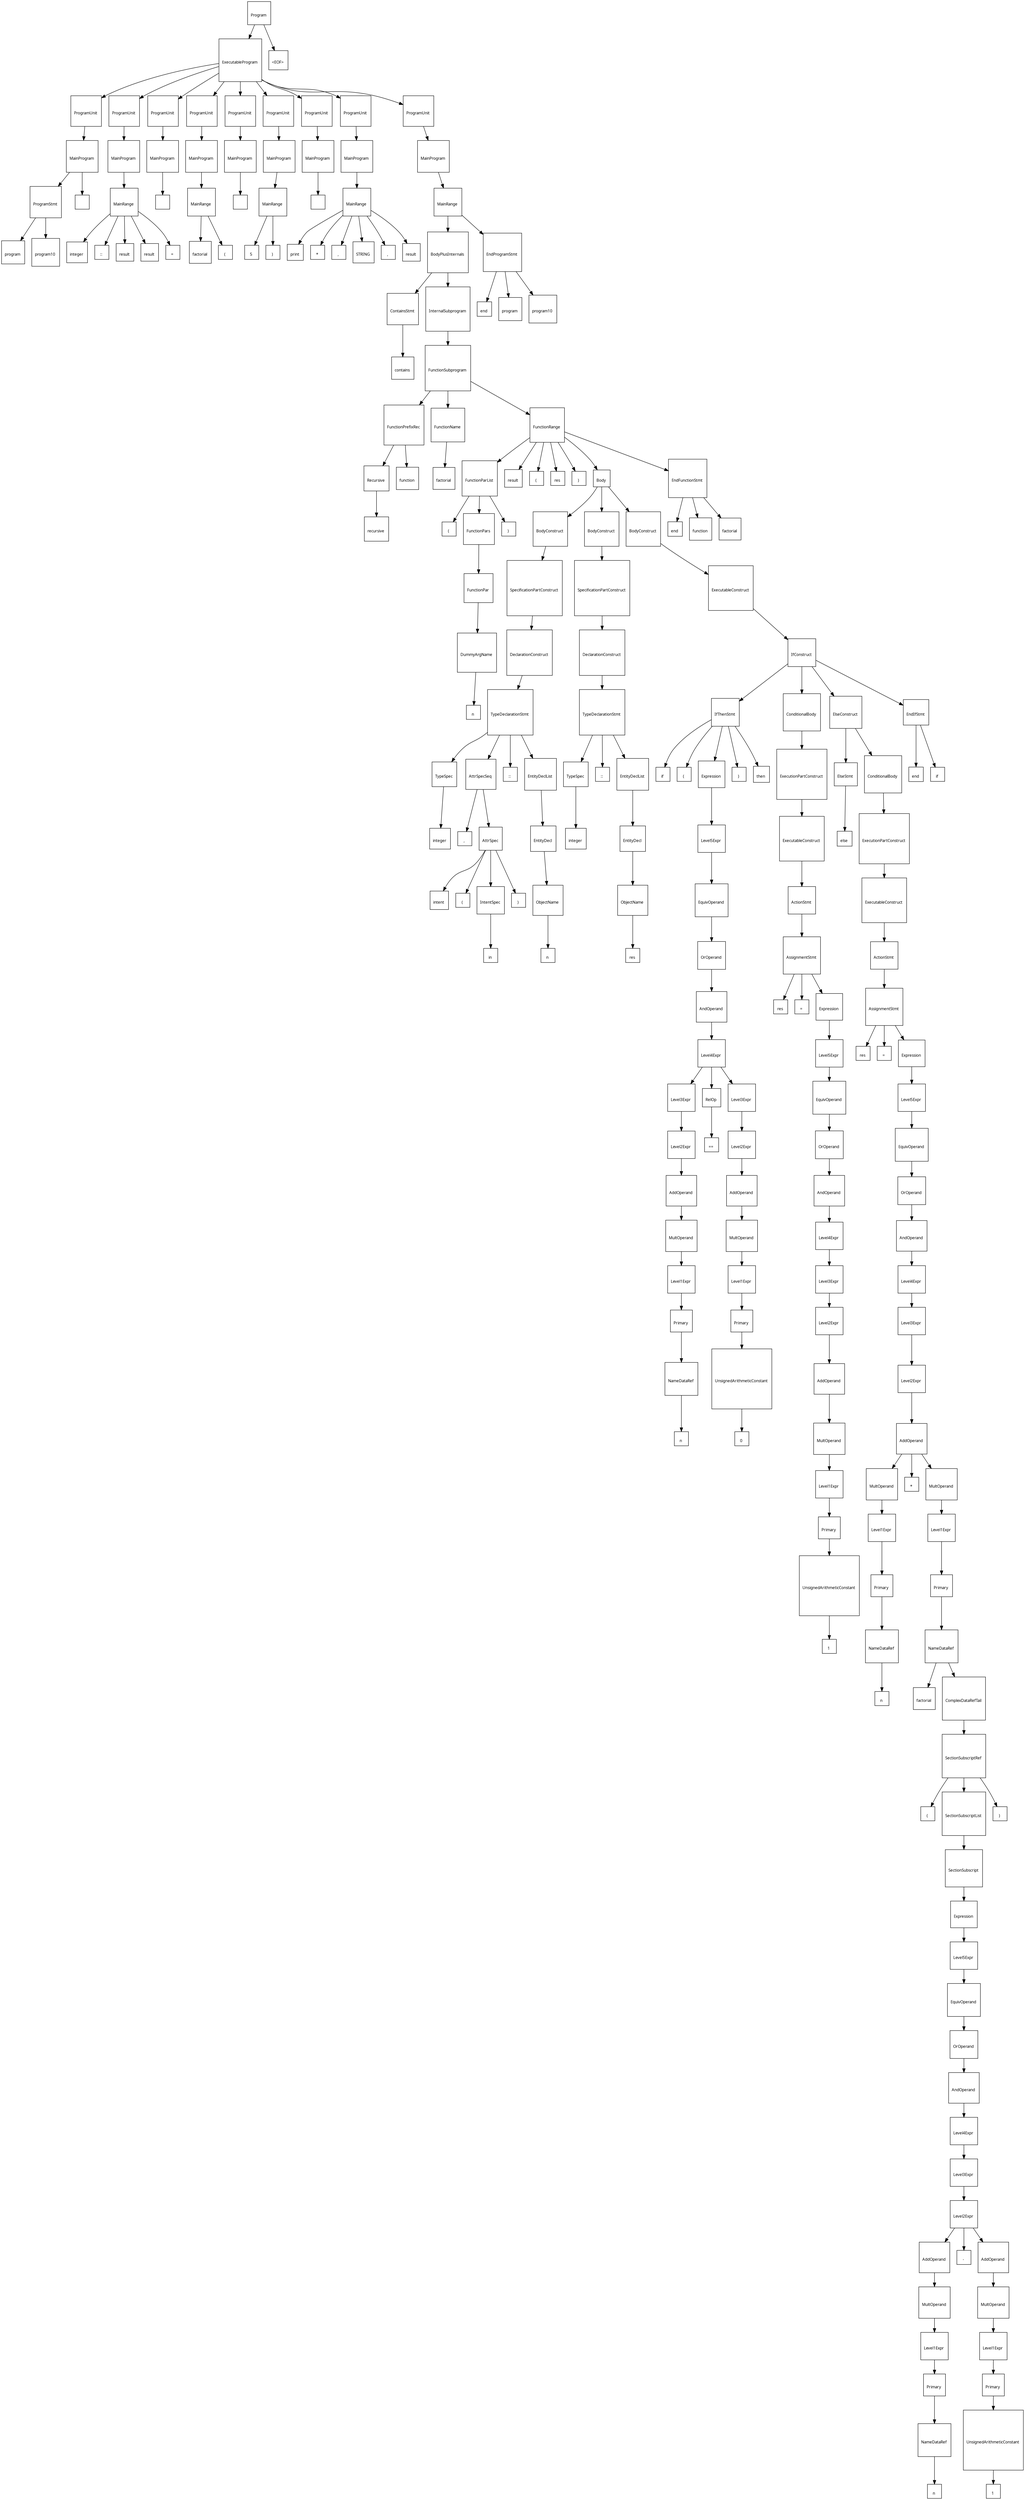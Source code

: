 digraph G {
  charset="UTF-8"
  node [shape=square, fontname="Arial Unicode MS"];
  "4977c050-2e62-4818-90fb-025462759dd1" [label="\lProgram \n", fontsize=10];
  "4977c050-2e62-4818-90fb-025462759dd1" -> "127c15f2-10d9-47ad-ba35-0eb2f5158d21";
  "127c15f2-10d9-47ad-ba35-0eb2f5158d21" [label="\lExecutableProgram \n", fontsize=10];
  "127c15f2-10d9-47ad-ba35-0eb2f5158d21" -> "100a7376-29cb-487a-86b0-48bcb0e5284f";
  "100a7376-29cb-487a-86b0-48bcb0e5284f" [label="\lProgramUnit \n", fontsize=10];
  "100a7376-29cb-487a-86b0-48bcb0e5284f" -> "6cf48760-d2cb-4aad-af08-3d34d6982820";
  "6cf48760-d2cb-4aad-af08-3d34d6982820" [label="\lMainProgram \n", fontsize=10];
  "6cf48760-d2cb-4aad-af08-3d34d6982820" -> "81e94ad1-a077-4cf3-80b3-578b47c4c7ac";
  "81e94ad1-a077-4cf3-80b3-578b47c4c7ac" [label="\lProgramStmt \n", fontsize=10];
  "81e94ad1-a077-4cf3-80b3-578b47c4c7ac" -> "a1be7ac5-5d0d-4725-8769-388127700b4a";
  "a1be7ac5-5d0d-4725-8769-388127700b4a" [label="\lprogram \n", fontsize=10];
  "81e94ad1-a077-4cf3-80b3-578b47c4c7ac" -> "c2b414b2-8805-4ad4-b48c-3b7a625a1361";
  "c2b414b2-8805-4ad4-b48c-3b7a625a1361" [label="\lprogram10 \n", fontsize=10];
  "6cf48760-d2cb-4aad-af08-3d34d6982820" -> "425c5b9e-8d77-4275-9d04-c5c70e40edc2";
  "425c5b9e-8d77-4275-9d04-c5c70e40edc2" [label="\l \n", fontsize=10];
  "127c15f2-10d9-47ad-ba35-0eb2f5158d21" -> "7a0f8ed0-6886-4a52-9360-5e81392a47d4";
  "7a0f8ed0-6886-4a52-9360-5e81392a47d4" [label="\lProgramUnit \n", fontsize=10];
  "7a0f8ed0-6886-4a52-9360-5e81392a47d4" -> "2cb606e7-c841-4728-a2b5-6ca6970c06ca";
  "2cb606e7-c841-4728-a2b5-6ca6970c06ca" [label="\lMainProgram \n", fontsize=10];
  "2cb606e7-c841-4728-a2b5-6ca6970c06ca" -> "3f4e4302-efc9-4192-baa9-ebbc416ce30b";
  "3f4e4302-efc9-4192-baa9-ebbc416ce30b" [label="\lMainRange \n", fontsize=10];
  "3f4e4302-efc9-4192-baa9-ebbc416ce30b" -> "b697135b-3d15-4457-943a-16e74b84f466";
  "b697135b-3d15-4457-943a-16e74b84f466" [label="\linteger \n", fontsize=10];
  "3f4e4302-efc9-4192-baa9-ebbc416ce30b" -> "0b94039e-2256-46c2-9195-4426fca536c1";
  "0b94039e-2256-46c2-9195-4426fca536c1" [label="\l:: \n", fontsize=10];
  "3f4e4302-efc9-4192-baa9-ebbc416ce30b" -> "4a0d9d59-d13a-4104-a0bd-0b01b15606d9";
  "4a0d9d59-d13a-4104-a0bd-0b01b15606d9" [label="\lresult \n", fontsize=10];
  "3f4e4302-efc9-4192-baa9-ebbc416ce30b" -> "5c02285a-bf3c-45ef-91a9-4641ad3130d2";
  "5c02285a-bf3c-45ef-91a9-4641ad3130d2" [label="\lresult \n", fontsize=10];
  "3f4e4302-efc9-4192-baa9-ebbc416ce30b" -> "becf924f-8d36-459e-95c2-9d6dff044fd7";
  "becf924f-8d36-459e-95c2-9d6dff044fd7" [label="\l= \n", fontsize=10];
  "127c15f2-10d9-47ad-ba35-0eb2f5158d21" -> "a8797cf8-c106-4502-be5f-4139b9c176f6";
  "a8797cf8-c106-4502-be5f-4139b9c176f6" [label="\lProgramUnit \n", fontsize=10];
  "a8797cf8-c106-4502-be5f-4139b9c176f6" -> "af13f2eb-4bcb-48a1-9ca0-d0d4cfe24bda";
  "af13f2eb-4bcb-48a1-9ca0-d0d4cfe24bda" [label="\lMainProgram \n", fontsize=10];
  "af13f2eb-4bcb-48a1-9ca0-d0d4cfe24bda" -> "d4017d42-bf65-4e45-aca3-a47f0875866c";
  "d4017d42-bf65-4e45-aca3-a47f0875866c" [label="\l \n", fontsize=10];
  "127c15f2-10d9-47ad-ba35-0eb2f5158d21" -> "1e414969-b5dc-4388-8e7e-47cddb4e3269";
  "1e414969-b5dc-4388-8e7e-47cddb4e3269" [label="\lProgramUnit \n", fontsize=10];
  "1e414969-b5dc-4388-8e7e-47cddb4e3269" -> "f1765839-9e66-4331-a4c0-ea4ab9e94952";
  "f1765839-9e66-4331-a4c0-ea4ab9e94952" [label="\lMainProgram \n", fontsize=10];
  "f1765839-9e66-4331-a4c0-ea4ab9e94952" -> "22dac8f5-6306-441b-a26c-7b6ac3ac2811";
  "22dac8f5-6306-441b-a26c-7b6ac3ac2811" [label="\lMainRange \n", fontsize=10];
  "22dac8f5-6306-441b-a26c-7b6ac3ac2811" -> "3b8b4e70-390e-425b-af8e-dd3b1d2a26e1";
  "3b8b4e70-390e-425b-af8e-dd3b1d2a26e1" [label="\lfactorial \n", fontsize=10];
  "22dac8f5-6306-441b-a26c-7b6ac3ac2811" -> "87589151-b706-4799-ac6b-f3fcf9c729b4";
  "87589151-b706-4799-ac6b-f3fcf9c729b4" [label="\l( \n", fontsize=10];
  "127c15f2-10d9-47ad-ba35-0eb2f5158d21" -> "1a361654-6a42-4378-9040-e0bef86c451a";
  "1a361654-6a42-4378-9040-e0bef86c451a" [label="\lProgramUnit \n", fontsize=10];
  "1a361654-6a42-4378-9040-e0bef86c451a" -> "60ec3628-cefa-40f5-a989-5b1e4a50102a";
  "60ec3628-cefa-40f5-a989-5b1e4a50102a" [label="\lMainProgram \n", fontsize=10];
  "60ec3628-cefa-40f5-a989-5b1e4a50102a" -> "14257088-d295-4868-bdd4-edf9b198094a";
  "14257088-d295-4868-bdd4-edf9b198094a" [label="\l \n", fontsize=10];
  "127c15f2-10d9-47ad-ba35-0eb2f5158d21" -> "e4de0e8b-26a5-4a09-9aad-e0a09347bf30";
  "e4de0e8b-26a5-4a09-9aad-e0a09347bf30" [label="\lProgramUnit \n", fontsize=10];
  "e4de0e8b-26a5-4a09-9aad-e0a09347bf30" -> "e4a77adb-3f5c-40e7-9112-6b15b02ccaf8";
  "e4a77adb-3f5c-40e7-9112-6b15b02ccaf8" [label="\lMainProgram \n", fontsize=10];
  "e4a77adb-3f5c-40e7-9112-6b15b02ccaf8" -> "0d03e197-b74b-4126-aa09-ab50c775b1f6";
  "0d03e197-b74b-4126-aa09-ab50c775b1f6" [label="\lMainRange \n", fontsize=10];
  "0d03e197-b74b-4126-aa09-ab50c775b1f6" -> "910a1433-c566-4751-b201-796cbbeb1b07";
  "910a1433-c566-4751-b201-796cbbeb1b07" [label="\l5 \n", fontsize=10];
  "0d03e197-b74b-4126-aa09-ab50c775b1f6" -> "2e7caff2-072a-435f-bf26-f7d4434ba675";
  "2e7caff2-072a-435f-bf26-f7d4434ba675" [label="\l) \n", fontsize=10];
  "127c15f2-10d9-47ad-ba35-0eb2f5158d21" -> "1af4133d-0fc3-4a5d-82d5-db26cd50cedf";
  "1af4133d-0fc3-4a5d-82d5-db26cd50cedf" [label="\lProgramUnit \n", fontsize=10];
  "1af4133d-0fc3-4a5d-82d5-db26cd50cedf" -> "47b5550f-87a5-46f3-b991-3b2a036df8a8";
  "47b5550f-87a5-46f3-b991-3b2a036df8a8" [label="\lMainProgram \n", fontsize=10];
  "47b5550f-87a5-46f3-b991-3b2a036df8a8" -> "cca2b611-387c-43de-a683-c80c5d007338";
  "cca2b611-387c-43de-a683-c80c5d007338" [label="\l \n", fontsize=10];
  "127c15f2-10d9-47ad-ba35-0eb2f5158d21" -> "7cf8cbf0-6105-4c3b-a988-24a77a0b303d";
  "7cf8cbf0-6105-4c3b-a988-24a77a0b303d" [label="\lProgramUnit \n", fontsize=10];
  "7cf8cbf0-6105-4c3b-a988-24a77a0b303d" -> "d62ed182-bbce-409c-a0b4-3ea1ec5fdf2a";
  "d62ed182-bbce-409c-a0b4-3ea1ec5fdf2a" [label="\lMainProgram \n", fontsize=10];
  "d62ed182-bbce-409c-a0b4-3ea1ec5fdf2a" -> "4ab5529b-a7ed-42e6-8c03-641eed8a24db";
  "4ab5529b-a7ed-42e6-8c03-641eed8a24db" [label="\lMainRange \n", fontsize=10];
  "4ab5529b-a7ed-42e6-8c03-641eed8a24db" -> "da978156-1e49-48a1-96aa-ce6cc4f3f8b6";
  "da978156-1e49-48a1-96aa-ce6cc4f3f8b6" [label="\lprint \n", fontsize=10];
  "4ab5529b-a7ed-42e6-8c03-641eed8a24db" -> "6a828c64-d8f3-428c-adfa-f72e019ad440";
  "6a828c64-d8f3-428c-adfa-f72e019ad440" [label="\l* \n", fontsize=10];
  "4ab5529b-a7ed-42e6-8c03-641eed8a24db" -> "d31a651c-b86c-48ab-bd2b-22744e9c72dc";
  "d31a651c-b86c-48ab-bd2b-22744e9c72dc" [label="\l, \n", fontsize=10];
  "4ab5529b-a7ed-42e6-8c03-641eed8a24db" -> "7172f125-155e-48ec-b4c1-f32ab06f1382";
  "7172f125-155e-48ec-b4c1-f32ab06f1382" [label="\lSTRING \n", fontsize=10];
  "4ab5529b-a7ed-42e6-8c03-641eed8a24db" -> "ebd5172a-2cf0-4094-8fae-86a6950fe5e6";
  "ebd5172a-2cf0-4094-8fae-86a6950fe5e6" [label="\l, \n", fontsize=10];
  "4ab5529b-a7ed-42e6-8c03-641eed8a24db" -> "beb89a5e-ff73-4ba1-8f60-f3645d7f4934";
  "beb89a5e-ff73-4ba1-8f60-f3645d7f4934" [label="\lresult \n", fontsize=10];
  "127c15f2-10d9-47ad-ba35-0eb2f5158d21" -> "3f1c8db4-5970-40b9-a433-1b575dca04c6";
  "3f1c8db4-5970-40b9-a433-1b575dca04c6" [label="\lProgramUnit \n", fontsize=10];
  "3f1c8db4-5970-40b9-a433-1b575dca04c6" -> "1afe25e9-76d7-4e98-ad49-d9d55199ca5c";
  "1afe25e9-76d7-4e98-ad49-d9d55199ca5c" [label="\lMainProgram \n", fontsize=10];
  "1afe25e9-76d7-4e98-ad49-d9d55199ca5c" -> "32aa6bda-ef18-4dce-aec5-69e859c309fb";
  "32aa6bda-ef18-4dce-aec5-69e859c309fb" [label="\lMainRange \n", fontsize=10];
  "32aa6bda-ef18-4dce-aec5-69e859c309fb" -> "521111bb-1c6b-40ac-b752-bc556f0e9ace";
  "521111bb-1c6b-40ac-b752-bc556f0e9ace" [label="\lBodyPlusInternals \n", fontsize=10];
  "521111bb-1c6b-40ac-b752-bc556f0e9ace" -> "127af80b-c875-4e29-8a0a-2fe8490e89b0";
  "127af80b-c875-4e29-8a0a-2fe8490e89b0" [label="\lContainsStmt \n", fontsize=10];
  "127af80b-c875-4e29-8a0a-2fe8490e89b0" -> "60058f17-f319-4d30-b28f-db765a921545";
  "60058f17-f319-4d30-b28f-db765a921545" [label="\lcontains \n", fontsize=10];
  "521111bb-1c6b-40ac-b752-bc556f0e9ace" -> "b4e40328-7100-4072-9b89-7a80eeb11724";
  "b4e40328-7100-4072-9b89-7a80eeb11724" [label="\lInternalSubprogram \n", fontsize=10];
  "b4e40328-7100-4072-9b89-7a80eeb11724" -> "a72b25d7-23f7-4829-bd39-1e1f081417a5";
  "a72b25d7-23f7-4829-bd39-1e1f081417a5" [label="\lFunctionSubprogram \n", fontsize=10];
  "a72b25d7-23f7-4829-bd39-1e1f081417a5" -> "6e8987e5-053a-41f7-9695-d5d352947d74";
  "6e8987e5-053a-41f7-9695-d5d352947d74" [label="\lFunctionPrefixRec \n", fontsize=10];
  "6e8987e5-053a-41f7-9695-d5d352947d74" -> "ddd02745-c8e1-42ce-86d2-ebfb6d47d600";
  "ddd02745-c8e1-42ce-86d2-ebfb6d47d600" [label="\lRecursive \n", fontsize=10];
  "ddd02745-c8e1-42ce-86d2-ebfb6d47d600" -> "a9dd6630-de44-4827-afe0-608030df4b1b";
  "a9dd6630-de44-4827-afe0-608030df4b1b" [label="\lrecursive \n", fontsize=10];
  "6e8987e5-053a-41f7-9695-d5d352947d74" -> "97731899-f834-4588-9a7d-bb1ad7278dbc";
  "97731899-f834-4588-9a7d-bb1ad7278dbc" [label="\lfunction \n", fontsize=10];
  "a72b25d7-23f7-4829-bd39-1e1f081417a5" -> "9e6eef7e-56dc-4b68-b7eb-ad4da4e698f7";
  "9e6eef7e-56dc-4b68-b7eb-ad4da4e698f7" [label="\lFunctionName \n", fontsize=10];
  "9e6eef7e-56dc-4b68-b7eb-ad4da4e698f7" -> "22e6a047-ade9-49c1-8353-db09e36080ba";
  "22e6a047-ade9-49c1-8353-db09e36080ba" [label="\lfactorial \n", fontsize=10];
  "a72b25d7-23f7-4829-bd39-1e1f081417a5" -> "358fab18-00a8-4c67-81ff-d8982abbf631";
  "358fab18-00a8-4c67-81ff-d8982abbf631" [label="\lFunctionRange \n", fontsize=10];
  "358fab18-00a8-4c67-81ff-d8982abbf631" -> "2ef33057-c21d-4b75-968d-e317b8cc1334";
  "2ef33057-c21d-4b75-968d-e317b8cc1334" [label="\lFunctionParList \n", fontsize=10];
  "2ef33057-c21d-4b75-968d-e317b8cc1334" -> "23d0a152-3e2b-40bc-a7ba-8deadee4ad27";
  "23d0a152-3e2b-40bc-a7ba-8deadee4ad27" [label="\l( \n", fontsize=10];
  "2ef33057-c21d-4b75-968d-e317b8cc1334" -> "a2e086db-f7bf-45a5-adf3-9c58c552b023";
  "a2e086db-f7bf-45a5-adf3-9c58c552b023" [label="\lFunctionPars \n", fontsize=10];
  "a2e086db-f7bf-45a5-adf3-9c58c552b023" -> "8e20d13e-77e1-47fb-aed9-32c0b66f39dd";
  "8e20d13e-77e1-47fb-aed9-32c0b66f39dd" [label="\lFunctionPar \n", fontsize=10];
  "8e20d13e-77e1-47fb-aed9-32c0b66f39dd" -> "e3bbbb56-391e-4d11-bea8-7624adab5498";
  "e3bbbb56-391e-4d11-bea8-7624adab5498" [label="\lDummyArgName \n", fontsize=10];
  "e3bbbb56-391e-4d11-bea8-7624adab5498" -> "7ede0a03-63ec-4c34-8f1a-82e8a2a7a265";
  "7ede0a03-63ec-4c34-8f1a-82e8a2a7a265" [label="\ln \n", fontsize=10];
  "2ef33057-c21d-4b75-968d-e317b8cc1334" -> "7910d44a-6f3a-48e0-8ed2-5c4b59c3675f";
  "7910d44a-6f3a-48e0-8ed2-5c4b59c3675f" [label="\l) \n", fontsize=10];
  "358fab18-00a8-4c67-81ff-d8982abbf631" -> "f41c3fa3-bac1-4187-be45-b802c844df54";
  "f41c3fa3-bac1-4187-be45-b802c844df54" [label="\lresult \n", fontsize=10];
  "358fab18-00a8-4c67-81ff-d8982abbf631" -> "7b5a5c48-3240-432e-885d-bb1f47171726";
  "7b5a5c48-3240-432e-885d-bb1f47171726" [label="\l( \n", fontsize=10];
  "358fab18-00a8-4c67-81ff-d8982abbf631" -> "5a9a1ff8-f7ca-411d-a81e-2c19268c1391";
  "5a9a1ff8-f7ca-411d-a81e-2c19268c1391" [label="\lres \n", fontsize=10];
  "358fab18-00a8-4c67-81ff-d8982abbf631" -> "56bb6e23-54f7-47d4-8f9e-939c5e1c59a8";
  "56bb6e23-54f7-47d4-8f9e-939c5e1c59a8" [label="\l) \n", fontsize=10];
  "358fab18-00a8-4c67-81ff-d8982abbf631" -> "77f77eb2-cecc-4862-b534-18eded538da1";
  "77f77eb2-cecc-4862-b534-18eded538da1" [label="\lBody \n", fontsize=10];
  "77f77eb2-cecc-4862-b534-18eded538da1" -> "c215e94f-f02f-4425-b935-8076a3cb9af2";
  "c215e94f-f02f-4425-b935-8076a3cb9af2" [label="\lBodyConstruct \n", fontsize=10];
  "c215e94f-f02f-4425-b935-8076a3cb9af2" -> "68eaa812-c2ef-42ed-998f-f156c4a0b65e";
  "68eaa812-c2ef-42ed-998f-f156c4a0b65e" [label="\lSpecificationPartConstruct \n", fontsize=10];
  "68eaa812-c2ef-42ed-998f-f156c4a0b65e" -> "bc9e39ae-567e-4007-bea4-582b3d78e8a7";
  "bc9e39ae-567e-4007-bea4-582b3d78e8a7" [label="\lDeclarationConstruct \n", fontsize=10];
  "bc9e39ae-567e-4007-bea4-582b3d78e8a7" -> "20deae8a-0491-4776-a3b8-b0b3ff2d55f7";
  "20deae8a-0491-4776-a3b8-b0b3ff2d55f7" [label="\lTypeDeclarationStmt \n", fontsize=10];
  "20deae8a-0491-4776-a3b8-b0b3ff2d55f7" -> "f4323233-0dae-4c37-9a5d-0b88e65a937f";
  "f4323233-0dae-4c37-9a5d-0b88e65a937f" [label="\lTypeSpec \n", fontsize=10];
  "f4323233-0dae-4c37-9a5d-0b88e65a937f" -> "2ec05938-0754-433b-9081-187d34cec4c3";
  "2ec05938-0754-433b-9081-187d34cec4c3" [label="\linteger \n", fontsize=10];
  "20deae8a-0491-4776-a3b8-b0b3ff2d55f7" -> "7d03e228-2d68-423a-85de-9906e90d731a";
  "7d03e228-2d68-423a-85de-9906e90d731a" [label="\lAttrSpecSeq \n", fontsize=10];
  "7d03e228-2d68-423a-85de-9906e90d731a" -> "35a6016c-0ff9-4774-a4e3-19c68dc1fade";
  "35a6016c-0ff9-4774-a4e3-19c68dc1fade" [label="\l, \n", fontsize=10];
  "7d03e228-2d68-423a-85de-9906e90d731a" -> "3c92bf61-c1ac-44df-bf7e-c0dc497ebaf5";
  "3c92bf61-c1ac-44df-bf7e-c0dc497ebaf5" [label="\lAttrSpec \n", fontsize=10];
  "3c92bf61-c1ac-44df-bf7e-c0dc497ebaf5" -> "b6d4e35d-5416-4259-959a-668326687797";
  "b6d4e35d-5416-4259-959a-668326687797" [label="\lintent \n", fontsize=10];
  "3c92bf61-c1ac-44df-bf7e-c0dc497ebaf5" -> "f0fd14a0-a2fd-4848-9771-4d5f43772f36";
  "f0fd14a0-a2fd-4848-9771-4d5f43772f36" [label="\l( \n", fontsize=10];
  "3c92bf61-c1ac-44df-bf7e-c0dc497ebaf5" -> "b627f612-6e25-4451-9349-9d61af70bfdd";
  "b627f612-6e25-4451-9349-9d61af70bfdd" [label="\lIntentSpec \n", fontsize=10];
  "b627f612-6e25-4451-9349-9d61af70bfdd" -> "ea5a0d91-623c-4128-85a8-f44134f89ef6";
  "ea5a0d91-623c-4128-85a8-f44134f89ef6" [label="\lin \n", fontsize=10];
  "3c92bf61-c1ac-44df-bf7e-c0dc497ebaf5" -> "acc341fd-3d9b-4db3-b27a-6efa2dfaee94";
  "acc341fd-3d9b-4db3-b27a-6efa2dfaee94" [label="\l) \n", fontsize=10];
  "20deae8a-0491-4776-a3b8-b0b3ff2d55f7" -> "0377f21f-e2fd-4755-80b3-a914a3ea4785";
  "0377f21f-e2fd-4755-80b3-a914a3ea4785" [label="\l:: \n", fontsize=10];
  "20deae8a-0491-4776-a3b8-b0b3ff2d55f7" -> "5af72030-eb98-445c-ba4c-fea2068b9851";
  "5af72030-eb98-445c-ba4c-fea2068b9851" [label="\lEntityDeclList \n", fontsize=10];
  "5af72030-eb98-445c-ba4c-fea2068b9851" -> "f37fe1b9-5c41-48f7-83f9-c1594aba04e5";
  "f37fe1b9-5c41-48f7-83f9-c1594aba04e5" [label="\lEntityDecl \n", fontsize=10];
  "f37fe1b9-5c41-48f7-83f9-c1594aba04e5" -> "915e52aa-56b0-4210-a844-d238d09a8849";
  "915e52aa-56b0-4210-a844-d238d09a8849" [label="\lObjectName \n", fontsize=10];
  "915e52aa-56b0-4210-a844-d238d09a8849" -> "0bbc2f63-c03d-48b5-849d-5f322c28df2d";
  "0bbc2f63-c03d-48b5-849d-5f322c28df2d" [label="\ln \n", fontsize=10];
  "77f77eb2-cecc-4862-b534-18eded538da1" -> "069a6fe5-866e-4e7d-8121-45238c430d48";
  "069a6fe5-866e-4e7d-8121-45238c430d48" [label="\lBodyConstruct \n", fontsize=10];
  "069a6fe5-866e-4e7d-8121-45238c430d48" -> "7e7d876d-1214-4ad9-98e0-c75b65f05d0f";
  "7e7d876d-1214-4ad9-98e0-c75b65f05d0f" [label="\lSpecificationPartConstruct \n", fontsize=10];
  "7e7d876d-1214-4ad9-98e0-c75b65f05d0f" -> "8e313d4c-32c9-456d-8ea1-8da78949601e";
  "8e313d4c-32c9-456d-8ea1-8da78949601e" [label="\lDeclarationConstruct \n", fontsize=10];
  "8e313d4c-32c9-456d-8ea1-8da78949601e" -> "5cd9fa7d-f30f-48d5-b582-3999bf4b66ab";
  "5cd9fa7d-f30f-48d5-b582-3999bf4b66ab" [label="\lTypeDeclarationStmt \n", fontsize=10];
  "5cd9fa7d-f30f-48d5-b582-3999bf4b66ab" -> "d764f711-5af9-4d5c-b3bb-f93beba8ccb4";
  "d764f711-5af9-4d5c-b3bb-f93beba8ccb4" [label="\lTypeSpec \n", fontsize=10];
  "d764f711-5af9-4d5c-b3bb-f93beba8ccb4" -> "d333f5d9-925a-481d-9a11-8e92109cd262";
  "d333f5d9-925a-481d-9a11-8e92109cd262" [label="\linteger \n", fontsize=10];
  "5cd9fa7d-f30f-48d5-b582-3999bf4b66ab" -> "cc230b25-af29-4518-be2a-aa495bc680b4";
  "cc230b25-af29-4518-be2a-aa495bc680b4" [label="\l:: \n", fontsize=10];
  "5cd9fa7d-f30f-48d5-b582-3999bf4b66ab" -> "b075f4b4-67fa-4d42-ba41-db9c426269ea";
  "b075f4b4-67fa-4d42-ba41-db9c426269ea" [label="\lEntityDeclList \n", fontsize=10];
  "b075f4b4-67fa-4d42-ba41-db9c426269ea" -> "30bfb587-e656-4da5-9db5-321795bc3ab5";
  "30bfb587-e656-4da5-9db5-321795bc3ab5" [label="\lEntityDecl \n", fontsize=10];
  "30bfb587-e656-4da5-9db5-321795bc3ab5" -> "849f1fa4-9a37-40a3-9bbf-f7f22e190acc";
  "849f1fa4-9a37-40a3-9bbf-f7f22e190acc" [label="\lObjectName \n", fontsize=10];
  "849f1fa4-9a37-40a3-9bbf-f7f22e190acc" -> "b801d760-aadf-4ce7-a649-278f6ed14d44";
  "b801d760-aadf-4ce7-a649-278f6ed14d44" [label="\lres \n", fontsize=10];
  "77f77eb2-cecc-4862-b534-18eded538da1" -> "30993509-9f0e-4d29-b229-8619602f11ba";
  "30993509-9f0e-4d29-b229-8619602f11ba" [label="\lBodyConstruct \n", fontsize=10];
  "30993509-9f0e-4d29-b229-8619602f11ba" -> "6e7c651d-32a8-4061-8b0a-54bf962e3527";
  "6e7c651d-32a8-4061-8b0a-54bf962e3527" [label="\lExecutableConstruct \n", fontsize=10];
  "6e7c651d-32a8-4061-8b0a-54bf962e3527" -> "7288db4e-b99b-4a9f-ad95-83a50e9a6a8e";
  "7288db4e-b99b-4a9f-ad95-83a50e9a6a8e" [label="\lIfConstruct \n", fontsize=10];
  "7288db4e-b99b-4a9f-ad95-83a50e9a6a8e" -> "913547b4-e957-4400-bec4-d253be482376";
  "913547b4-e957-4400-bec4-d253be482376" [label="\lIfThenStmt \n", fontsize=10];
  "913547b4-e957-4400-bec4-d253be482376" -> "bae32627-4826-4338-8461-ec5010f8184d";
  "bae32627-4826-4338-8461-ec5010f8184d" [label="\lif \n", fontsize=10];
  "913547b4-e957-4400-bec4-d253be482376" -> "7ed6886e-d851-45de-9ca4-32611b5c527d";
  "7ed6886e-d851-45de-9ca4-32611b5c527d" [label="\l( \n", fontsize=10];
  "913547b4-e957-4400-bec4-d253be482376" -> "a66c7679-f991-48cc-897a-a7ea6f7768f8";
  "a66c7679-f991-48cc-897a-a7ea6f7768f8" [label="\lExpression \n", fontsize=10];
  "a66c7679-f991-48cc-897a-a7ea6f7768f8" -> "ea0abcce-bef6-4a68-a96e-34d413a20021";
  "ea0abcce-bef6-4a68-a96e-34d413a20021" [label="\lLevel5Expr \n", fontsize=10];
  "ea0abcce-bef6-4a68-a96e-34d413a20021" -> "6b17d41b-5c36-475f-8026-77b27c62f43d";
  "6b17d41b-5c36-475f-8026-77b27c62f43d" [label="\lEquivOperand \n", fontsize=10];
  "6b17d41b-5c36-475f-8026-77b27c62f43d" -> "56c308bf-c28c-4596-bfa1-b6f7a2e9796f";
  "56c308bf-c28c-4596-bfa1-b6f7a2e9796f" [label="\lOrOperand \n", fontsize=10];
  "56c308bf-c28c-4596-bfa1-b6f7a2e9796f" -> "b45552b1-2592-4c6f-a0ba-5a11aad8c77d";
  "b45552b1-2592-4c6f-a0ba-5a11aad8c77d" [label="\lAndOperand \n", fontsize=10];
  "b45552b1-2592-4c6f-a0ba-5a11aad8c77d" -> "b00c8e49-4496-481d-8163-7b50b3c5a024";
  "b00c8e49-4496-481d-8163-7b50b3c5a024" [label="\lLevel4Expr \n", fontsize=10];
  "b00c8e49-4496-481d-8163-7b50b3c5a024" -> "da9bf246-a609-441e-b7a6-a8d6faa533f4";
  "da9bf246-a609-441e-b7a6-a8d6faa533f4" [label="\lLevel3Expr \n", fontsize=10];
  "da9bf246-a609-441e-b7a6-a8d6faa533f4" -> "0905fbb0-81ff-4541-beea-ace069750a87";
  "0905fbb0-81ff-4541-beea-ace069750a87" [label="\lLevel2Expr \n", fontsize=10];
  "0905fbb0-81ff-4541-beea-ace069750a87" -> "ee48809c-9d59-435a-a45d-3ba3a267d444";
  "ee48809c-9d59-435a-a45d-3ba3a267d444" [label="\lAddOperand \n", fontsize=10];
  "ee48809c-9d59-435a-a45d-3ba3a267d444" -> "0052973f-f334-45ee-a942-5a529765eb1f";
  "0052973f-f334-45ee-a942-5a529765eb1f" [label="\lMultOperand \n", fontsize=10];
  "0052973f-f334-45ee-a942-5a529765eb1f" -> "073189fc-c470-4462-b564-eb7b492466b0";
  "073189fc-c470-4462-b564-eb7b492466b0" [label="\lLevel1Expr \n", fontsize=10];
  "073189fc-c470-4462-b564-eb7b492466b0" -> "ee67cbe9-6685-4b14-b8b9-28cd3b84ef98";
  "ee67cbe9-6685-4b14-b8b9-28cd3b84ef98" [label="\lPrimary \n", fontsize=10];
  "ee67cbe9-6685-4b14-b8b9-28cd3b84ef98" -> "32b75a7b-c087-4370-b971-45a15e152a4b";
  "32b75a7b-c087-4370-b971-45a15e152a4b" [label="\lNameDataRef \n", fontsize=10];
  "32b75a7b-c087-4370-b971-45a15e152a4b" -> "ab6816df-07da-4a7e-af78-d966ca7c0641";
  "ab6816df-07da-4a7e-af78-d966ca7c0641" [label="\ln \n", fontsize=10];
  "b00c8e49-4496-481d-8163-7b50b3c5a024" -> "e6d24d9c-c6b1-429f-ace0-17768f53d106";
  "e6d24d9c-c6b1-429f-ace0-17768f53d106" [label="\lRelOp \n", fontsize=10];
  "e6d24d9c-c6b1-429f-ace0-17768f53d106" -> "3e9798da-af6d-4ae2-b6b4-5d39025274f8";
  "3e9798da-af6d-4ae2-b6b4-5d39025274f8" [label="\l== \n", fontsize=10];
  "b00c8e49-4496-481d-8163-7b50b3c5a024" -> "5b6c5d1d-26d3-4ea8-8e2e-2a3267a38aee";
  "5b6c5d1d-26d3-4ea8-8e2e-2a3267a38aee" [label="\lLevel3Expr \n", fontsize=10];
  "5b6c5d1d-26d3-4ea8-8e2e-2a3267a38aee" -> "b64a3793-a373-406b-85e0-9edf2af90929";
  "b64a3793-a373-406b-85e0-9edf2af90929" [label="\lLevel2Expr \n", fontsize=10];
  "b64a3793-a373-406b-85e0-9edf2af90929" -> "81739e1c-da0e-49b1-a6af-e524fcf04ddf";
  "81739e1c-da0e-49b1-a6af-e524fcf04ddf" [label="\lAddOperand \n", fontsize=10];
  "81739e1c-da0e-49b1-a6af-e524fcf04ddf" -> "da877410-2add-4cbe-8e44-f9e7091814a0";
  "da877410-2add-4cbe-8e44-f9e7091814a0" [label="\lMultOperand \n", fontsize=10];
  "da877410-2add-4cbe-8e44-f9e7091814a0" -> "b59e06f3-c3e1-4814-b1fa-7e36952db909";
  "b59e06f3-c3e1-4814-b1fa-7e36952db909" [label="\lLevel1Expr \n", fontsize=10];
  "b59e06f3-c3e1-4814-b1fa-7e36952db909" -> "47f3f352-23b1-4547-a044-7da56e62ce91";
  "47f3f352-23b1-4547-a044-7da56e62ce91" [label="\lPrimary \n", fontsize=10];
  "47f3f352-23b1-4547-a044-7da56e62ce91" -> "e1fddb5c-1aab-4bd9-b89a-7bb025ade124";
  "e1fddb5c-1aab-4bd9-b89a-7bb025ade124" [label="\lUnsignedArithmeticConstant \n", fontsize=10];
  "e1fddb5c-1aab-4bd9-b89a-7bb025ade124" -> "10c4869e-518e-46aa-9951-e95e1f0d90eb";
  "10c4869e-518e-46aa-9951-e95e1f0d90eb" [label="\l0 \n", fontsize=10];
  "913547b4-e957-4400-bec4-d253be482376" -> "1da778a9-b687-4976-b66c-019f2d2ff70d";
  "1da778a9-b687-4976-b66c-019f2d2ff70d" [label="\l) \n", fontsize=10];
  "913547b4-e957-4400-bec4-d253be482376" -> "b649933c-ce57-42a9-9672-5a7eb86003e5";
  "b649933c-ce57-42a9-9672-5a7eb86003e5" [label="\lthen \n", fontsize=10];
  "7288db4e-b99b-4a9f-ad95-83a50e9a6a8e" -> "fa888745-c6cd-44d6-9d73-1b75f9285a3e";
  "fa888745-c6cd-44d6-9d73-1b75f9285a3e" [label="\lConditionalBody \n", fontsize=10];
  "fa888745-c6cd-44d6-9d73-1b75f9285a3e" -> "bdb4cbef-d76a-4e05-819f-230a5ea26e79";
  "bdb4cbef-d76a-4e05-819f-230a5ea26e79" [label="\lExecutionPartConstruct \n", fontsize=10];
  "bdb4cbef-d76a-4e05-819f-230a5ea26e79" -> "a379e9a9-b974-4f19-b2a7-b1b59034546d";
  "a379e9a9-b974-4f19-b2a7-b1b59034546d" [label="\lExecutableConstruct \n", fontsize=10];
  "a379e9a9-b974-4f19-b2a7-b1b59034546d" -> "475e40f2-7f61-4003-a1d3-f5b07fb0eb18";
  "475e40f2-7f61-4003-a1d3-f5b07fb0eb18" [label="\lActionStmt \n", fontsize=10];
  "475e40f2-7f61-4003-a1d3-f5b07fb0eb18" -> "1e88ca6b-dde8-43ad-aae3-12374f5522d0";
  "1e88ca6b-dde8-43ad-aae3-12374f5522d0" [label="\lAssignmentStmt \n", fontsize=10];
  "1e88ca6b-dde8-43ad-aae3-12374f5522d0" -> "eb1d5205-28e9-42b0-9f98-588aea8a6370";
  "eb1d5205-28e9-42b0-9f98-588aea8a6370" [label="\lres \n", fontsize=10];
  "1e88ca6b-dde8-43ad-aae3-12374f5522d0" -> "81ca3f0e-aa05-4dde-8fd8-e70b3adb2eff";
  "81ca3f0e-aa05-4dde-8fd8-e70b3adb2eff" [label="\l= \n", fontsize=10];
  "1e88ca6b-dde8-43ad-aae3-12374f5522d0" -> "21953f09-4ce3-42ca-910d-52f0753c4118";
  "21953f09-4ce3-42ca-910d-52f0753c4118" [label="\lExpression \n", fontsize=10];
  "21953f09-4ce3-42ca-910d-52f0753c4118" -> "c4a20631-c268-4a9b-a42c-b0329c9dc945";
  "c4a20631-c268-4a9b-a42c-b0329c9dc945" [label="\lLevel5Expr \n", fontsize=10];
  "c4a20631-c268-4a9b-a42c-b0329c9dc945" -> "3b217b33-b35a-4e29-bc4b-0f369355e081";
  "3b217b33-b35a-4e29-bc4b-0f369355e081" [label="\lEquivOperand \n", fontsize=10];
  "3b217b33-b35a-4e29-bc4b-0f369355e081" -> "7e69c8a7-b2b3-41c1-bf8a-143d2e40e0e6";
  "7e69c8a7-b2b3-41c1-bf8a-143d2e40e0e6" [label="\lOrOperand \n", fontsize=10];
  "7e69c8a7-b2b3-41c1-bf8a-143d2e40e0e6" -> "a631254c-6e50-4a07-a18c-093126aa76a3";
  "a631254c-6e50-4a07-a18c-093126aa76a3" [label="\lAndOperand \n", fontsize=10];
  "a631254c-6e50-4a07-a18c-093126aa76a3" -> "df9b6eae-a61a-4738-abf4-2c49483e8771";
  "df9b6eae-a61a-4738-abf4-2c49483e8771" [label="\lLevel4Expr \n", fontsize=10];
  "df9b6eae-a61a-4738-abf4-2c49483e8771" -> "df8e6ce1-1686-4b13-aebe-cb2740f54ca7";
  "df8e6ce1-1686-4b13-aebe-cb2740f54ca7" [label="\lLevel3Expr \n", fontsize=10];
  "df8e6ce1-1686-4b13-aebe-cb2740f54ca7" -> "656e2211-4a22-4a6a-924a-786f521943b7";
  "656e2211-4a22-4a6a-924a-786f521943b7" [label="\lLevel2Expr \n", fontsize=10];
  "656e2211-4a22-4a6a-924a-786f521943b7" -> "a857cd84-dc07-4b10-88cf-513c0222e9e1";
  "a857cd84-dc07-4b10-88cf-513c0222e9e1" [label="\lAddOperand \n", fontsize=10];
  "a857cd84-dc07-4b10-88cf-513c0222e9e1" -> "0291f73f-5b5b-4e37-ab9f-02b8d00f955b";
  "0291f73f-5b5b-4e37-ab9f-02b8d00f955b" [label="\lMultOperand \n", fontsize=10];
  "0291f73f-5b5b-4e37-ab9f-02b8d00f955b" -> "a456e70a-60a5-4436-829d-2dc9428cc905";
  "a456e70a-60a5-4436-829d-2dc9428cc905" [label="\lLevel1Expr \n", fontsize=10];
  "a456e70a-60a5-4436-829d-2dc9428cc905" -> "3dba1448-2a24-497b-baf1-ecc980c5a9e9";
  "3dba1448-2a24-497b-baf1-ecc980c5a9e9" [label="\lPrimary \n", fontsize=10];
  "3dba1448-2a24-497b-baf1-ecc980c5a9e9" -> "17667c3c-57ed-4994-af82-4ca78b7b6880";
  "17667c3c-57ed-4994-af82-4ca78b7b6880" [label="\lUnsignedArithmeticConstant \n", fontsize=10];
  "17667c3c-57ed-4994-af82-4ca78b7b6880" -> "781f022e-173d-46bb-bcf9-2e83ba6abd9e";
  "781f022e-173d-46bb-bcf9-2e83ba6abd9e" [label="\l1 \n", fontsize=10];
  "7288db4e-b99b-4a9f-ad95-83a50e9a6a8e" -> "c67c7f06-fcb9-4f21-a928-99ed09f21bd4";
  "c67c7f06-fcb9-4f21-a928-99ed09f21bd4" [label="\lElseConstruct \n", fontsize=10];
  "c67c7f06-fcb9-4f21-a928-99ed09f21bd4" -> "fa963403-6513-42a2-953e-4e0140bba777";
  "fa963403-6513-42a2-953e-4e0140bba777" [label="\lElseStmt \n", fontsize=10];
  "fa963403-6513-42a2-953e-4e0140bba777" -> "77764544-d3db-44fb-80af-2a6b7325b80e";
  "77764544-d3db-44fb-80af-2a6b7325b80e" [label="\lelse \n", fontsize=10];
  "c67c7f06-fcb9-4f21-a928-99ed09f21bd4" -> "5bc84706-9606-4728-a3e3-fd3614127604";
  "5bc84706-9606-4728-a3e3-fd3614127604" [label="\lConditionalBody \n", fontsize=10];
  "5bc84706-9606-4728-a3e3-fd3614127604" -> "c77a5cca-d9aa-490d-bb6b-691958289fea";
  "c77a5cca-d9aa-490d-bb6b-691958289fea" [label="\lExecutionPartConstruct \n", fontsize=10];
  "c77a5cca-d9aa-490d-bb6b-691958289fea" -> "96021952-74a9-4dde-a782-d44053001195";
  "96021952-74a9-4dde-a782-d44053001195" [label="\lExecutableConstruct \n", fontsize=10];
  "96021952-74a9-4dde-a782-d44053001195" -> "cc9a38bd-fd36-470a-b1cf-54819893f0d1";
  "cc9a38bd-fd36-470a-b1cf-54819893f0d1" [label="\lActionStmt \n", fontsize=10];
  "cc9a38bd-fd36-470a-b1cf-54819893f0d1" -> "98736f9e-d627-4213-b80a-c59bf5b6b7a7";
  "98736f9e-d627-4213-b80a-c59bf5b6b7a7" [label="\lAssignmentStmt \n", fontsize=10];
  "98736f9e-d627-4213-b80a-c59bf5b6b7a7" -> "80f46dce-7702-4131-a9e5-788ac301a950";
  "80f46dce-7702-4131-a9e5-788ac301a950" [label="\lres \n", fontsize=10];
  "98736f9e-d627-4213-b80a-c59bf5b6b7a7" -> "2080a735-19bf-4c88-8be0-dafabd622d95";
  "2080a735-19bf-4c88-8be0-dafabd622d95" [label="\l= \n", fontsize=10];
  "98736f9e-d627-4213-b80a-c59bf5b6b7a7" -> "bbf28012-4b05-4ff4-ba36-b032a2a1407d";
  "bbf28012-4b05-4ff4-ba36-b032a2a1407d" [label="\lExpression \n", fontsize=10];
  "bbf28012-4b05-4ff4-ba36-b032a2a1407d" -> "ec92a516-662f-41d1-a210-45847aa53974";
  "ec92a516-662f-41d1-a210-45847aa53974" [label="\lLevel5Expr \n", fontsize=10];
  "ec92a516-662f-41d1-a210-45847aa53974" -> "773e9d56-4633-4946-8993-4882404d2baa";
  "773e9d56-4633-4946-8993-4882404d2baa" [label="\lEquivOperand \n", fontsize=10];
  "773e9d56-4633-4946-8993-4882404d2baa" -> "1f47f6ba-59fe-4146-8e4f-7977cefacf7f";
  "1f47f6ba-59fe-4146-8e4f-7977cefacf7f" [label="\lOrOperand \n", fontsize=10];
  "1f47f6ba-59fe-4146-8e4f-7977cefacf7f" -> "03c0e252-e349-40fb-acbb-7eb95b31c95b";
  "03c0e252-e349-40fb-acbb-7eb95b31c95b" [label="\lAndOperand \n", fontsize=10];
  "03c0e252-e349-40fb-acbb-7eb95b31c95b" -> "02da5f56-9fb4-4b39-b0a8-be19b7752489";
  "02da5f56-9fb4-4b39-b0a8-be19b7752489" [label="\lLevel4Expr \n", fontsize=10];
  "02da5f56-9fb4-4b39-b0a8-be19b7752489" -> "4c4100da-6573-4c37-bcad-e1e38119642b";
  "4c4100da-6573-4c37-bcad-e1e38119642b" [label="\lLevel3Expr \n", fontsize=10];
  "4c4100da-6573-4c37-bcad-e1e38119642b" -> "78422133-ce52-4fa8-848c-dc94846fd7e5";
  "78422133-ce52-4fa8-848c-dc94846fd7e5" [label="\lLevel2Expr \n", fontsize=10];
  "78422133-ce52-4fa8-848c-dc94846fd7e5" -> "046a7f64-3a0a-4130-aeac-6f554f1d462d";
  "046a7f64-3a0a-4130-aeac-6f554f1d462d" [label="\lAddOperand \n", fontsize=10];
  "046a7f64-3a0a-4130-aeac-6f554f1d462d" -> "c450b79c-8397-4c65-b1d0-c20f6ac138b7";
  "c450b79c-8397-4c65-b1d0-c20f6ac138b7" [label="\lMultOperand \n", fontsize=10];
  "c450b79c-8397-4c65-b1d0-c20f6ac138b7" -> "2b2c0227-7b2e-4347-88a7-3b460031012b";
  "2b2c0227-7b2e-4347-88a7-3b460031012b" [label="\lLevel1Expr \n", fontsize=10];
  "2b2c0227-7b2e-4347-88a7-3b460031012b" -> "46ad2e9a-79ff-45a5-90d6-dd8969735bae";
  "46ad2e9a-79ff-45a5-90d6-dd8969735bae" [label="\lPrimary \n", fontsize=10];
  "46ad2e9a-79ff-45a5-90d6-dd8969735bae" -> "a7abf0c6-1600-4995-906a-feccbb10260b";
  "a7abf0c6-1600-4995-906a-feccbb10260b" [label="\lNameDataRef \n", fontsize=10];
  "a7abf0c6-1600-4995-906a-feccbb10260b" -> "f3fe1152-d1ed-44f8-b058-fadd9051a989";
  "f3fe1152-d1ed-44f8-b058-fadd9051a989" [label="\ln \n", fontsize=10];
  "046a7f64-3a0a-4130-aeac-6f554f1d462d" -> "150ba915-1ffd-4721-99ab-bdb53964b984";
  "150ba915-1ffd-4721-99ab-bdb53964b984" [label="\l* \n", fontsize=10];
  "046a7f64-3a0a-4130-aeac-6f554f1d462d" -> "b561c31c-ddf6-4115-a25c-522f986173bd";
  "b561c31c-ddf6-4115-a25c-522f986173bd" [label="\lMultOperand \n", fontsize=10];
  "b561c31c-ddf6-4115-a25c-522f986173bd" -> "925b3d86-3d81-43da-ae35-872fc64e5051";
  "925b3d86-3d81-43da-ae35-872fc64e5051" [label="\lLevel1Expr \n", fontsize=10];
  "925b3d86-3d81-43da-ae35-872fc64e5051" -> "ec3a1a0d-3892-40d6-876c-7282f656aa71";
  "ec3a1a0d-3892-40d6-876c-7282f656aa71" [label="\lPrimary \n", fontsize=10];
  "ec3a1a0d-3892-40d6-876c-7282f656aa71" -> "9a5ae4ca-0fec-42ce-950f-527d50a70c96";
  "9a5ae4ca-0fec-42ce-950f-527d50a70c96" [label="\lNameDataRef \n", fontsize=10];
  "9a5ae4ca-0fec-42ce-950f-527d50a70c96" -> "05d92c8a-7341-4c47-96ad-e0e19dd4d222";
  "05d92c8a-7341-4c47-96ad-e0e19dd4d222" [label="\lfactorial \n", fontsize=10];
  "9a5ae4ca-0fec-42ce-950f-527d50a70c96" -> "b8596125-e6f4-496e-b4b5-76ba0681994f";
  "b8596125-e6f4-496e-b4b5-76ba0681994f" [label="\lComplexDataRefTail \n", fontsize=10];
  "b8596125-e6f4-496e-b4b5-76ba0681994f" -> "c84d88d1-a8a8-41c8-8e81-df21b6aefb07";
  "c84d88d1-a8a8-41c8-8e81-df21b6aefb07" [label="\lSectionSubscriptRef \n", fontsize=10];
  "c84d88d1-a8a8-41c8-8e81-df21b6aefb07" -> "9220f0b6-1287-4fdf-8f99-7547f66185c7";
  "9220f0b6-1287-4fdf-8f99-7547f66185c7" [label="\l( \n", fontsize=10];
  "c84d88d1-a8a8-41c8-8e81-df21b6aefb07" -> "4492452d-adc8-4d30-a7b5-7f0fca27286d";
  "4492452d-adc8-4d30-a7b5-7f0fca27286d" [label="\lSectionSubscriptList \n", fontsize=10];
  "4492452d-adc8-4d30-a7b5-7f0fca27286d" -> "aeb8f384-a570-4a44-902d-c477b2257ab0";
  "aeb8f384-a570-4a44-902d-c477b2257ab0" [label="\lSectionSubscript \n", fontsize=10];
  "aeb8f384-a570-4a44-902d-c477b2257ab0" -> "870c9b20-0912-47ab-aea1-96fe5bbe78d1";
  "870c9b20-0912-47ab-aea1-96fe5bbe78d1" [label="\lExpression \n", fontsize=10];
  "870c9b20-0912-47ab-aea1-96fe5bbe78d1" -> "1baf70ad-32cf-4983-ac06-d0670d2590e6";
  "1baf70ad-32cf-4983-ac06-d0670d2590e6" [label="\lLevel5Expr \n", fontsize=10];
  "1baf70ad-32cf-4983-ac06-d0670d2590e6" -> "1e0b6f63-8555-48bb-9521-a801a72f4216";
  "1e0b6f63-8555-48bb-9521-a801a72f4216" [label="\lEquivOperand \n", fontsize=10];
  "1e0b6f63-8555-48bb-9521-a801a72f4216" -> "db3fe5f3-5255-40b3-a1c8-218dd1974cef";
  "db3fe5f3-5255-40b3-a1c8-218dd1974cef" [label="\lOrOperand \n", fontsize=10];
  "db3fe5f3-5255-40b3-a1c8-218dd1974cef" -> "1970abc0-1fd1-4b44-aca4-adb790574ddf";
  "1970abc0-1fd1-4b44-aca4-adb790574ddf" [label="\lAndOperand \n", fontsize=10];
  "1970abc0-1fd1-4b44-aca4-adb790574ddf" -> "56dfc0f4-464d-42d9-a92b-14dcca926810";
  "56dfc0f4-464d-42d9-a92b-14dcca926810" [label="\lLevel4Expr \n", fontsize=10];
  "56dfc0f4-464d-42d9-a92b-14dcca926810" -> "faec25a6-4164-4979-b094-773bb54e2b08";
  "faec25a6-4164-4979-b094-773bb54e2b08" [label="\lLevel3Expr \n", fontsize=10];
  "faec25a6-4164-4979-b094-773bb54e2b08" -> "28ed1d6f-e73a-4d70-934f-2c6a62e8ffd6";
  "28ed1d6f-e73a-4d70-934f-2c6a62e8ffd6" [label="\lLevel2Expr \n", fontsize=10];
  "28ed1d6f-e73a-4d70-934f-2c6a62e8ffd6" -> "1a2b7bca-f371-4995-9d2e-86394113fb5c";
  "1a2b7bca-f371-4995-9d2e-86394113fb5c" [label="\lAddOperand \n", fontsize=10];
  "1a2b7bca-f371-4995-9d2e-86394113fb5c" -> "dd3896de-5b2d-4ea5-ba8e-a98b5e5a7a89";
  "dd3896de-5b2d-4ea5-ba8e-a98b5e5a7a89" [label="\lMultOperand \n", fontsize=10];
  "dd3896de-5b2d-4ea5-ba8e-a98b5e5a7a89" -> "533c4041-74c8-4fc3-ac5a-862c8f4f9a3f";
  "533c4041-74c8-4fc3-ac5a-862c8f4f9a3f" [label="\lLevel1Expr \n", fontsize=10];
  "533c4041-74c8-4fc3-ac5a-862c8f4f9a3f" -> "38b38b5d-935e-44d2-a6b7-2369a4bf2c02";
  "38b38b5d-935e-44d2-a6b7-2369a4bf2c02" [label="\lPrimary \n", fontsize=10];
  "38b38b5d-935e-44d2-a6b7-2369a4bf2c02" -> "046d7a57-49ea-4207-acb9-5ef6956e402d";
  "046d7a57-49ea-4207-acb9-5ef6956e402d" [label="\lNameDataRef \n", fontsize=10];
  "046d7a57-49ea-4207-acb9-5ef6956e402d" -> "3ef492f3-678e-4e79-930a-95f9a8c12f37";
  "3ef492f3-678e-4e79-930a-95f9a8c12f37" [label="\ln \n", fontsize=10];
  "28ed1d6f-e73a-4d70-934f-2c6a62e8ffd6" -> "978264c5-80d5-40a9-bb07-8d9e686f587d";
  "978264c5-80d5-40a9-bb07-8d9e686f587d" [label="\l\- \n", fontsize=10];
  "28ed1d6f-e73a-4d70-934f-2c6a62e8ffd6" -> "7b9aa4f1-8062-4b18-8bdc-cc7e6f151997";
  "7b9aa4f1-8062-4b18-8bdc-cc7e6f151997" [label="\lAddOperand \n", fontsize=10];
  "7b9aa4f1-8062-4b18-8bdc-cc7e6f151997" -> "db8a569a-1a03-4281-a88d-5bed72a8d35f";
  "db8a569a-1a03-4281-a88d-5bed72a8d35f" [label="\lMultOperand \n", fontsize=10];
  "db8a569a-1a03-4281-a88d-5bed72a8d35f" -> "12b72cd3-87b7-4c2b-809f-19933c16a4b4";
  "12b72cd3-87b7-4c2b-809f-19933c16a4b4" [label="\lLevel1Expr \n", fontsize=10];
  "12b72cd3-87b7-4c2b-809f-19933c16a4b4" -> "ff1fcecb-e0dc-4a2c-b2e0-0d025713c1b7";
  "ff1fcecb-e0dc-4a2c-b2e0-0d025713c1b7" [label="\lPrimary \n", fontsize=10];
  "ff1fcecb-e0dc-4a2c-b2e0-0d025713c1b7" -> "3c6c2664-df67-4a8b-bdd1-6495fcbefd29";
  "3c6c2664-df67-4a8b-bdd1-6495fcbefd29" [label="\lUnsignedArithmeticConstant \n", fontsize=10];
  "3c6c2664-df67-4a8b-bdd1-6495fcbefd29" -> "f8bc69db-4338-494f-9a52-bc3e32379e55";
  "f8bc69db-4338-494f-9a52-bc3e32379e55" [label="\l1 \n", fontsize=10];
  "c84d88d1-a8a8-41c8-8e81-df21b6aefb07" -> "872595f3-f8d0-4477-a184-cf190592f86e";
  "872595f3-f8d0-4477-a184-cf190592f86e" [label="\l) \n", fontsize=10];
  "7288db4e-b99b-4a9f-ad95-83a50e9a6a8e" -> "1f3d2f30-1f93-4786-b750-cc491b1f2cf0";
  "1f3d2f30-1f93-4786-b750-cc491b1f2cf0" [label="\lEndIfStmt \n", fontsize=10];
  "1f3d2f30-1f93-4786-b750-cc491b1f2cf0" -> "1042705d-3386-4ae0-880c-ef47a881b501";
  "1042705d-3386-4ae0-880c-ef47a881b501" [label="\lend \n", fontsize=10];
  "1f3d2f30-1f93-4786-b750-cc491b1f2cf0" -> "a65c0a43-427f-4e35-9143-6a570331aca3";
  "a65c0a43-427f-4e35-9143-6a570331aca3" [label="\lif \n", fontsize=10];
  "358fab18-00a8-4c67-81ff-d8982abbf631" -> "93d9f298-3307-43bf-bfa9-4ad5f74e88b0";
  "93d9f298-3307-43bf-bfa9-4ad5f74e88b0" [label="\lEndFunctionStmt \n", fontsize=10];
  "93d9f298-3307-43bf-bfa9-4ad5f74e88b0" -> "1e2a61a4-d612-4a3f-8d6c-e115e845a2c9";
  "1e2a61a4-d612-4a3f-8d6c-e115e845a2c9" [label="\lend \n", fontsize=10];
  "93d9f298-3307-43bf-bfa9-4ad5f74e88b0" -> "398debaa-0721-40c3-925f-71191a831edb";
  "398debaa-0721-40c3-925f-71191a831edb" [label="\lfunction \n", fontsize=10];
  "93d9f298-3307-43bf-bfa9-4ad5f74e88b0" -> "acb91481-18bf-4a57-85d8-1611bfedd709";
  "acb91481-18bf-4a57-85d8-1611bfedd709" [label="\lfactorial \n", fontsize=10];
  "32aa6bda-ef18-4dce-aec5-69e859c309fb" -> "8f633cf8-2ab7-405b-9e96-d6136f6e0b6c";
  "8f633cf8-2ab7-405b-9e96-d6136f6e0b6c" [label="\lEndProgramStmt \n", fontsize=10];
  "8f633cf8-2ab7-405b-9e96-d6136f6e0b6c" -> "b1c054a3-e7f9-45d9-895f-0b90cea5abd6";
  "b1c054a3-e7f9-45d9-895f-0b90cea5abd6" [label="\lend \n", fontsize=10];
  "8f633cf8-2ab7-405b-9e96-d6136f6e0b6c" -> "6de77c8a-af61-4150-9434-97831ad9f3e7";
  "6de77c8a-af61-4150-9434-97831ad9f3e7" [label="\lprogram \n", fontsize=10];
  "8f633cf8-2ab7-405b-9e96-d6136f6e0b6c" -> "8de90e0f-2496-4e16-9ccc-8e3d4a7cecf8";
  "8de90e0f-2496-4e16-9ccc-8e3d4a7cecf8" [label="\lprogram10 \n", fontsize=10];
  "4977c050-2e62-4818-90fb-025462759dd1" -> "12e12ba9-8632-4379-9fc8-92b40cdba751";
  "12e12ba9-8632-4379-9fc8-92b40cdba751" [label="\l&lt;EOF&gt; \n", fontsize=10];
}
